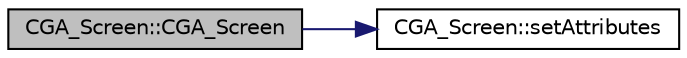 digraph "CGA_Screen::CGA_Screen"
{
  bgcolor="transparent";
  edge [fontname="Helvetica",fontsize="10",labelfontname="Helvetica",labelfontsize="10"];
  node [fontname="Helvetica",fontsize="10",shape=record];
  rankdir="LR";
  Node1 [label="CGA_Screen::CGA_Screen",height=0.2,width=0.4,color="black", fillcolor="grey75", style="filled", fontcolor="black"];
  Node1 -> Node2 [color="midnightblue",fontsize="10",style="solid",fontname="Helvetica"];
  Node2 [label="CGA_Screen::setAttributes",height=0.2,width=0.4,color="black",URL="$classCGA__Screen.html#a3eb2b4abe79b48d8b7b26b85fc857691",tooltip="ändert die aktuellen Standardattribute. "];
}
